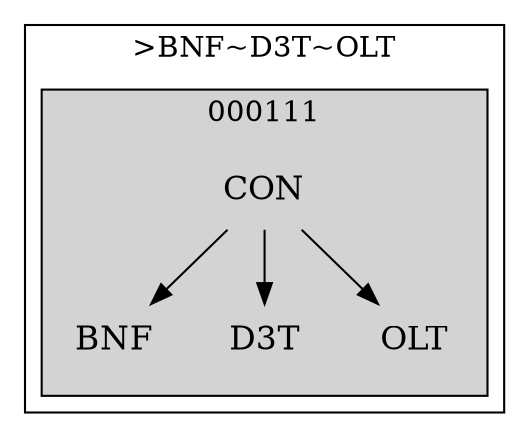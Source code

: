 strict digraph FirstlevelCluster {
	labelloc = "t";
	compound = false;
	subgraph cluster_0 {
	label= ">BNF~D3T~OLT";
		subgraph	cluster_2 {
		label = "000111";
			style = filled;
			node	[label = CON, shape = plaintext, fontsize = 16] CON2;
			node	[label = BNF, shape = plaintext, fontsize = 16] BNF2;
			node	[label = D3T, shape = plaintext, fontsize = 16] D3T2;
			node	[label = OLT, shape = plaintext, fontsize = 16] OLT2;
			CON2->BNF2;CON2->D3T2;CON2->OLT2;			}
}}